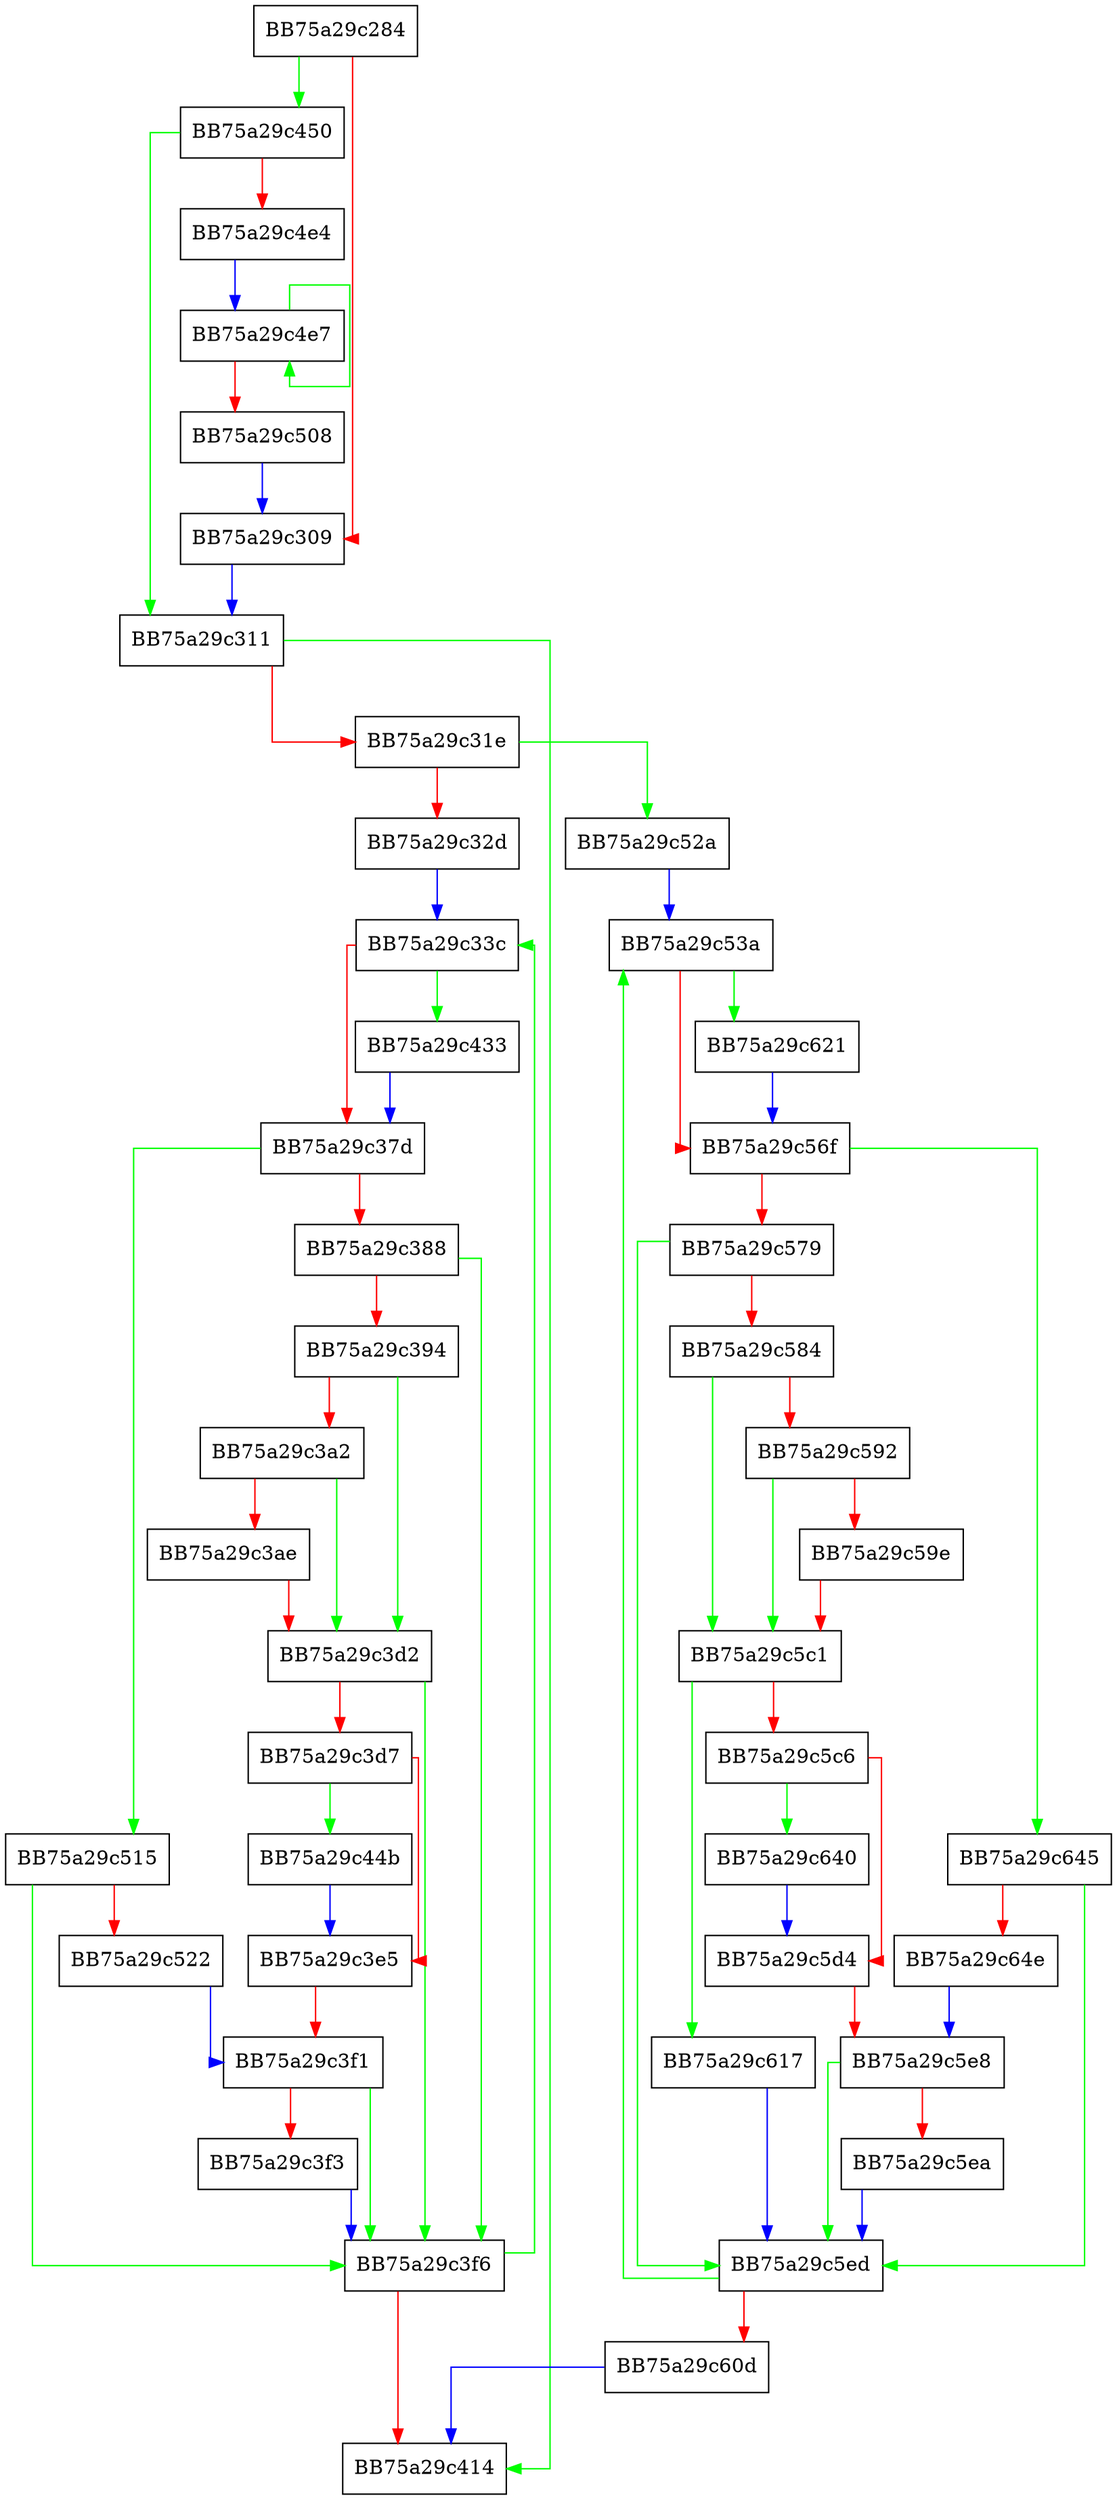 digraph codeAllEqualityTerms {
  node [shape="box"];
  graph [splines=ortho];
  BB75a29c284 -> BB75a29c450 [color="green"];
  BB75a29c284 -> BB75a29c309 [color="red"];
  BB75a29c309 -> BB75a29c311 [color="blue"];
  BB75a29c311 -> BB75a29c414 [color="green"];
  BB75a29c311 -> BB75a29c31e [color="red"];
  BB75a29c31e -> BB75a29c52a [color="green"];
  BB75a29c31e -> BB75a29c32d [color="red"];
  BB75a29c32d -> BB75a29c33c [color="blue"];
  BB75a29c33c -> BB75a29c433 [color="green"];
  BB75a29c33c -> BB75a29c37d [color="red"];
  BB75a29c37d -> BB75a29c515 [color="green"];
  BB75a29c37d -> BB75a29c388 [color="red"];
  BB75a29c388 -> BB75a29c3f6 [color="green"];
  BB75a29c388 -> BB75a29c394 [color="red"];
  BB75a29c394 -> BB75a29c3d2 [color="green"];
  BB75a29c394 -> BB75a29c3a2 [color="red"];
  BB75a29c3a2 -> BB75a29c3d2 [color="green"];
  BB75a29c3a2 -> BB75a29c3ae [color="red"];
  BB75a29c3ae -> BB75a29c3d2 [color="red"];
  BB75a29c3d2 -> BB75a29c3f6 [color="green"];
  BB75a29c3d2 -> BB75a29c3d7 [color="red"];
  BB75a29c3d7 -> BB75a29c44b [color="green"];
  BB75a29c3d7 -> BB75a29c3e5 [color="red"];
  BB75a29c3e5 -> BB75a29c3f1 [color="red"];
  BB75a29c3f1 -> BB75a29c3f6 [color="green"];
  BB75a29c3f1 -> BB75a29c3f3 [color="red"];
  BB75a29c3f3 -> BB75a29c3f6 [color="blue"];
  BB75a29c3f6 -> BB75a29c33c [color="green"];
  BB75a29c3f6 -> BB75a29c414 [color="red"];
  BB75a29c433 -> BB75a29c37d [color="blue"];
  BB75a29c44b -> BB75a29c3e5 [color="blue"];
  BB75a29c450 -> BB75a29c311 [color="green"];
  BB75a29c450 -> BB75a29c4e4 [color="red"];
  BB75a29c4e4 -> BB75a29c4e7 [color="blue"];
  BB75a29c4e7 -> BB75a29c4e7 [color="green"];
  BB75a29c4e7 -> BB75a29c508 [color="red"];
  BB75a29c508 -> BB75a29c309 [color="blue"];
  BB75a29c515 -> BB75a29c3f6 [color="green"];
  BB75a29c515 -> BB75a29c522 [color="red"];
  BB75a29c522 -> BB75a29c3f1 [color="blue"];
  BB75a29c52a -> BB75a29c53a [color="blue"];
  BB75a29c53a -> BB75a29c621 [color="green"];
  BB75a29c53a -> BB75a29c56f [color="red"];
  BB75a29c56f -> BB75a29c645 [color="green"];
  BB75a29c56f -> BB75a29c579 [color="red"];
  BB75a29c579 -> BB75a29c5ed [color="green"];
  BB75a29c579 -> BB75a29c584 [color="red"];
  BB75a29c584 -> BB75a29c5c1 [color="green"];
  BB75a29c584 -> BB75a29c592 [color="red"];
  BB75a29c592 -> BB75a29c5c1 [color="green"];
  BB75a29c592 -> BB75a29c59e [color="red"];
  BB75a29c59e -> BB75a29c5c1 [color="red"];
  BB75a29c5c1 -> BB75a29c617 [color="green"];
  BB75a29c5c1 -> BB75a29c5c6 [color="red"];
  BB75a29c5c6 -> BB75a29c640 [color="green"];
  BB75a29c5c6 -> BB75a29c5d4 [color="red"];
  BB75a29c5d4 -> BB75a29c5e8 [color="red"];
  BB75a29c5e8 -> BB75a29c5ed [color="green"];
  BB75a29c5e8 -> BB75a29c5ea [color="red"];
  BB75a29c5ea -> BB75a29c5ed [color="blue"];
  BB75a29c5ed -> BB75a29c53a [color="green"];
  BB75a29c5ed -> BB75a29c60d [color="red"];
  BB75a29c60d -> BB75a29c414 [color="blue"];
  BB75a29c617 -> BB75a29c5ed [color="blue"];
  BB75a29c621 -> BB75a29c56f [color="blue"];
  BB75a29c640 -> BB75a29c5d4 [color="blue"];
  BB75a29c645 -> BB75a29c5ed [color="green"];
  BB75a29c645 -> BB75a29c64e [color="red"];
  BB75a29c64e -> BB75a29c5e8 [color="blue"];
}